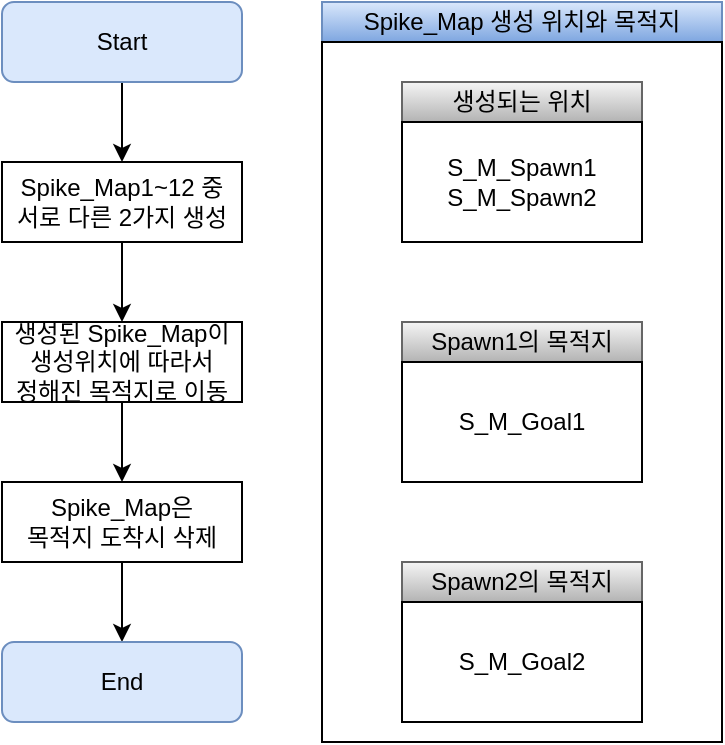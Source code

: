 <mxfile version="14.7.4" type="device"><diagram id="mTXvMA2jXDR5D6tvfeVg" name="Page-1"><mxGraphModel dx="1422" dy="737" grid="1" gridSize="10" guides="1" tooltips="1" connect="1" arrows="1" fold="1" page="1" pageScale="1" pageWidth="827" pageHeight="1169" math="0" shadow="0"><root><mxCell id="0"/><mxCell id="1" parent="0"/><mxCell id="uftXPlh4AmKDjjAEUzSL-2" style="edgeStyle=orthogonalEdgeStyle;rounded=0;orthogonalLoop=1;jettySize=auto;html=1;exitX=0.5;exitY=1;exitDx=0;exitDy=0;" edge="1" parent="1" source="chkCpQcd7KCK_VCIMlWZ-1" target="uftXPlh4AmKDjjAEUzSL-1"><mxGeometry relative="1" as="geometry"/></mxCell><mxCell id="chkCpQcd7KCK_VCIMlWZ-1" value="Start" style="rounded=1;whiteSpace=wrap;html=1;fillColor=#dae8fc;strokeColor=#6c8ebf;" parent="1" vertex="1"><mxGeometry x="240" y="160" width="120" height="40" as="geometry"/></mxCell><mxCell id="uftXPlh4AmKDjjAEUzSL-4" style="edgeStyle=orthogonalEdgeStyle;rounded=0;orthogonalLoop=1;jettySize=auto;html=1;exitX=0.5;exitY=1;exitDx=0;exitDy=0;" edge="1" parent="1" source="uftXPlh4AmKDjjAEUzSL-1" target="uftXPlh4AmKDjjAEUzSL-3"><mxGeometry relative="1" as="geometry"/></mxCell><mxCell id="uftXPlh4AmKDjjAEUzSL-1" value="Spike_Map1~12 중&lt;br&gt;서로 다른 2가지 생성" style="rounded=0;whiteSpace=wrap;html=1;" vertex="1" parent="1"><mxGeometry x="240" y="240" width="120" height="40" as="geometry"/></mxCell><mxCell id="uftXPlh4AmKDjjAEUzSL-6" style="edgeStyle=orthogonalEdgeStyle;rounded=0;orthogonalLoop=1;jettySize=auto;html=1;exitX=0.5;exitY=1;exitDx=0;exitDy=0;entryX=0.5;entryY=0;entryDx=0;entryDy=0;" edge="1" parent="1" source="uftXPlh4AmKDjjAEUzSL-3" target="uftXPlh4AmKDjjAEUzSL-5"><mxGeometry relative="1" as="geometry"/></mxCell><mxCell id="uftXPlh4AmKDjjAEUzSL-3" value="생성된 Spike_Map이&lt;br&gt;생성위치에 따라서&lt;br&gt;정해진 목적지로 이동" style="rounded=0;whiteSpace=wrap;html=1;" vertex="1" parent="1"><mxGeometry x="240" y="320" width="120" height="40" as="geometry"/></mxCell><mxCell id="uftXPlh4AmKDjjAEUzSL-10" style="edgeStyle=orthogonalEdgeStyle;rounded=0;orthogonalLoop=1;jettySize=auto;html=1;exitX=0.5;exitY=1;exitDx=0;exitDy=0;" edge="1" parent="1" source="uftXPlh4AmKDjjAEUzSL-5" target="uftXPlh4AmKDjjAEUzSL-9"><mxGeometry relative="1" as="geometry"/></mxCell><mxCell id="uftXPlh4AmKDjjAEUzSL-5" value="Spike_Map은&lt;br&gt;목적지 도착시 삭제" style="rounded=0;whiteSpace=wrap;html=1;" vertex="1" parent="1"><mxGeometry x="240" y="400" width="120" height="40" as="geometry"/></mxCell><mxCell id="uftXPlh4AmKDjjAEUzSL-9" value="End" style="rounded=1;whiteSpace=wrap;html=1;fillColor=#dae8fc;strokeColor=#6c8ebf;" vertex="1" parent="1"><mxGeometry x="240" y="480" width="120" height="40" as="geometry"/></mxCell><mxCell id="uftXPlh4AmKDjjAEUzSL-11" value="Spike_Map 생성 위치와 목적지" style="rounded=0;whiteSpace=wrap;html=1;gradientColor=#7ea6e0;fillColor=#dae8fc;strokeColor=#6c8ebf;" vertex="1" parent="1"><mxGeometry x="400" y="160" width="200" height="20" as="geometry"/></mxCell><mxCell id="uftXPlh4AmKDjjAEUzSL-12" value="" style="rounded=0;whiteSpace=wrap;html=1;" vertex="1" parent="1"><mxGeometry x="400" y="180" width="200" height="350" as="geometry"/></mxCell><mxCell id="uftXPlh4AmKDjjAEUzSL-13" value="생성되는 위치" style="rounded=0;whiteSpace=wrap;html=1;gradientColor=#b3b3b3;fillColor=#f5f5f5;strokeColor=#666666;" vertex="1" parent="1"><mxGeometry x="440" y="200" width="120" height="20" as="geometry"/></mxCell><mxCell id="uftXPlh4AmKDjjAEUzSL-14" value="S_M_Spawn1&lt;br&gt;S_M_Spawn2" style="rounded=0;whiteSpace=wrap;html=1;" vertex="1" parent="1"><mxGeometry x="440" y="220" width="120" height="60" as="geometry"/></mxCell><mxCell id="uftXPlh4AmKDjjAEUzSL-15" value="Spawn1의 목적지" style="rounded=0;whiteSpace=wrap;html=1;gradientColor=#b3b3b3;fillColor=#f5f5f5;strokeColor=#666666;" vertex="1" parent="1"><mxGeometry x="440" y="320" width="120" height="20" as="geometry"/></mxCell><mxCell id="uftXPlh4AmKDjjAEUzSL-16" value="Spawn2의 목적지" style="rounded=0;whiteSpace=wrap;html=1;gradientColor=#b3b3b3;fillColor=#f5f5f5;strokeColor=#666666;" vertex="1" parent="1"><mxGeometry x="440" y="440" width="120" height="20" as="geometry"/></mxCell><mxCell id="uftXPlh4AmKDjjAEUzSL-17" value="S_M_Goal1" style="rounded=0;whiteSpace=wrap;html=1;" vertex="1" parent="1"><mxGeometry x="440" y="340" width="120" height="60" as="geometry"/></mxCell><mxCell id="uftXPlh4AmKDjjAEUzSL-18" value="S_M_Goal2" style="rounded=0;whiteSpace=wrap;html=1;" vertex="1" parent="1"><mxGeometry x="440" y="460" width="120" height="60" as="geometry"/></mxCell></root></mxGraphModel></diagram></mxfile>